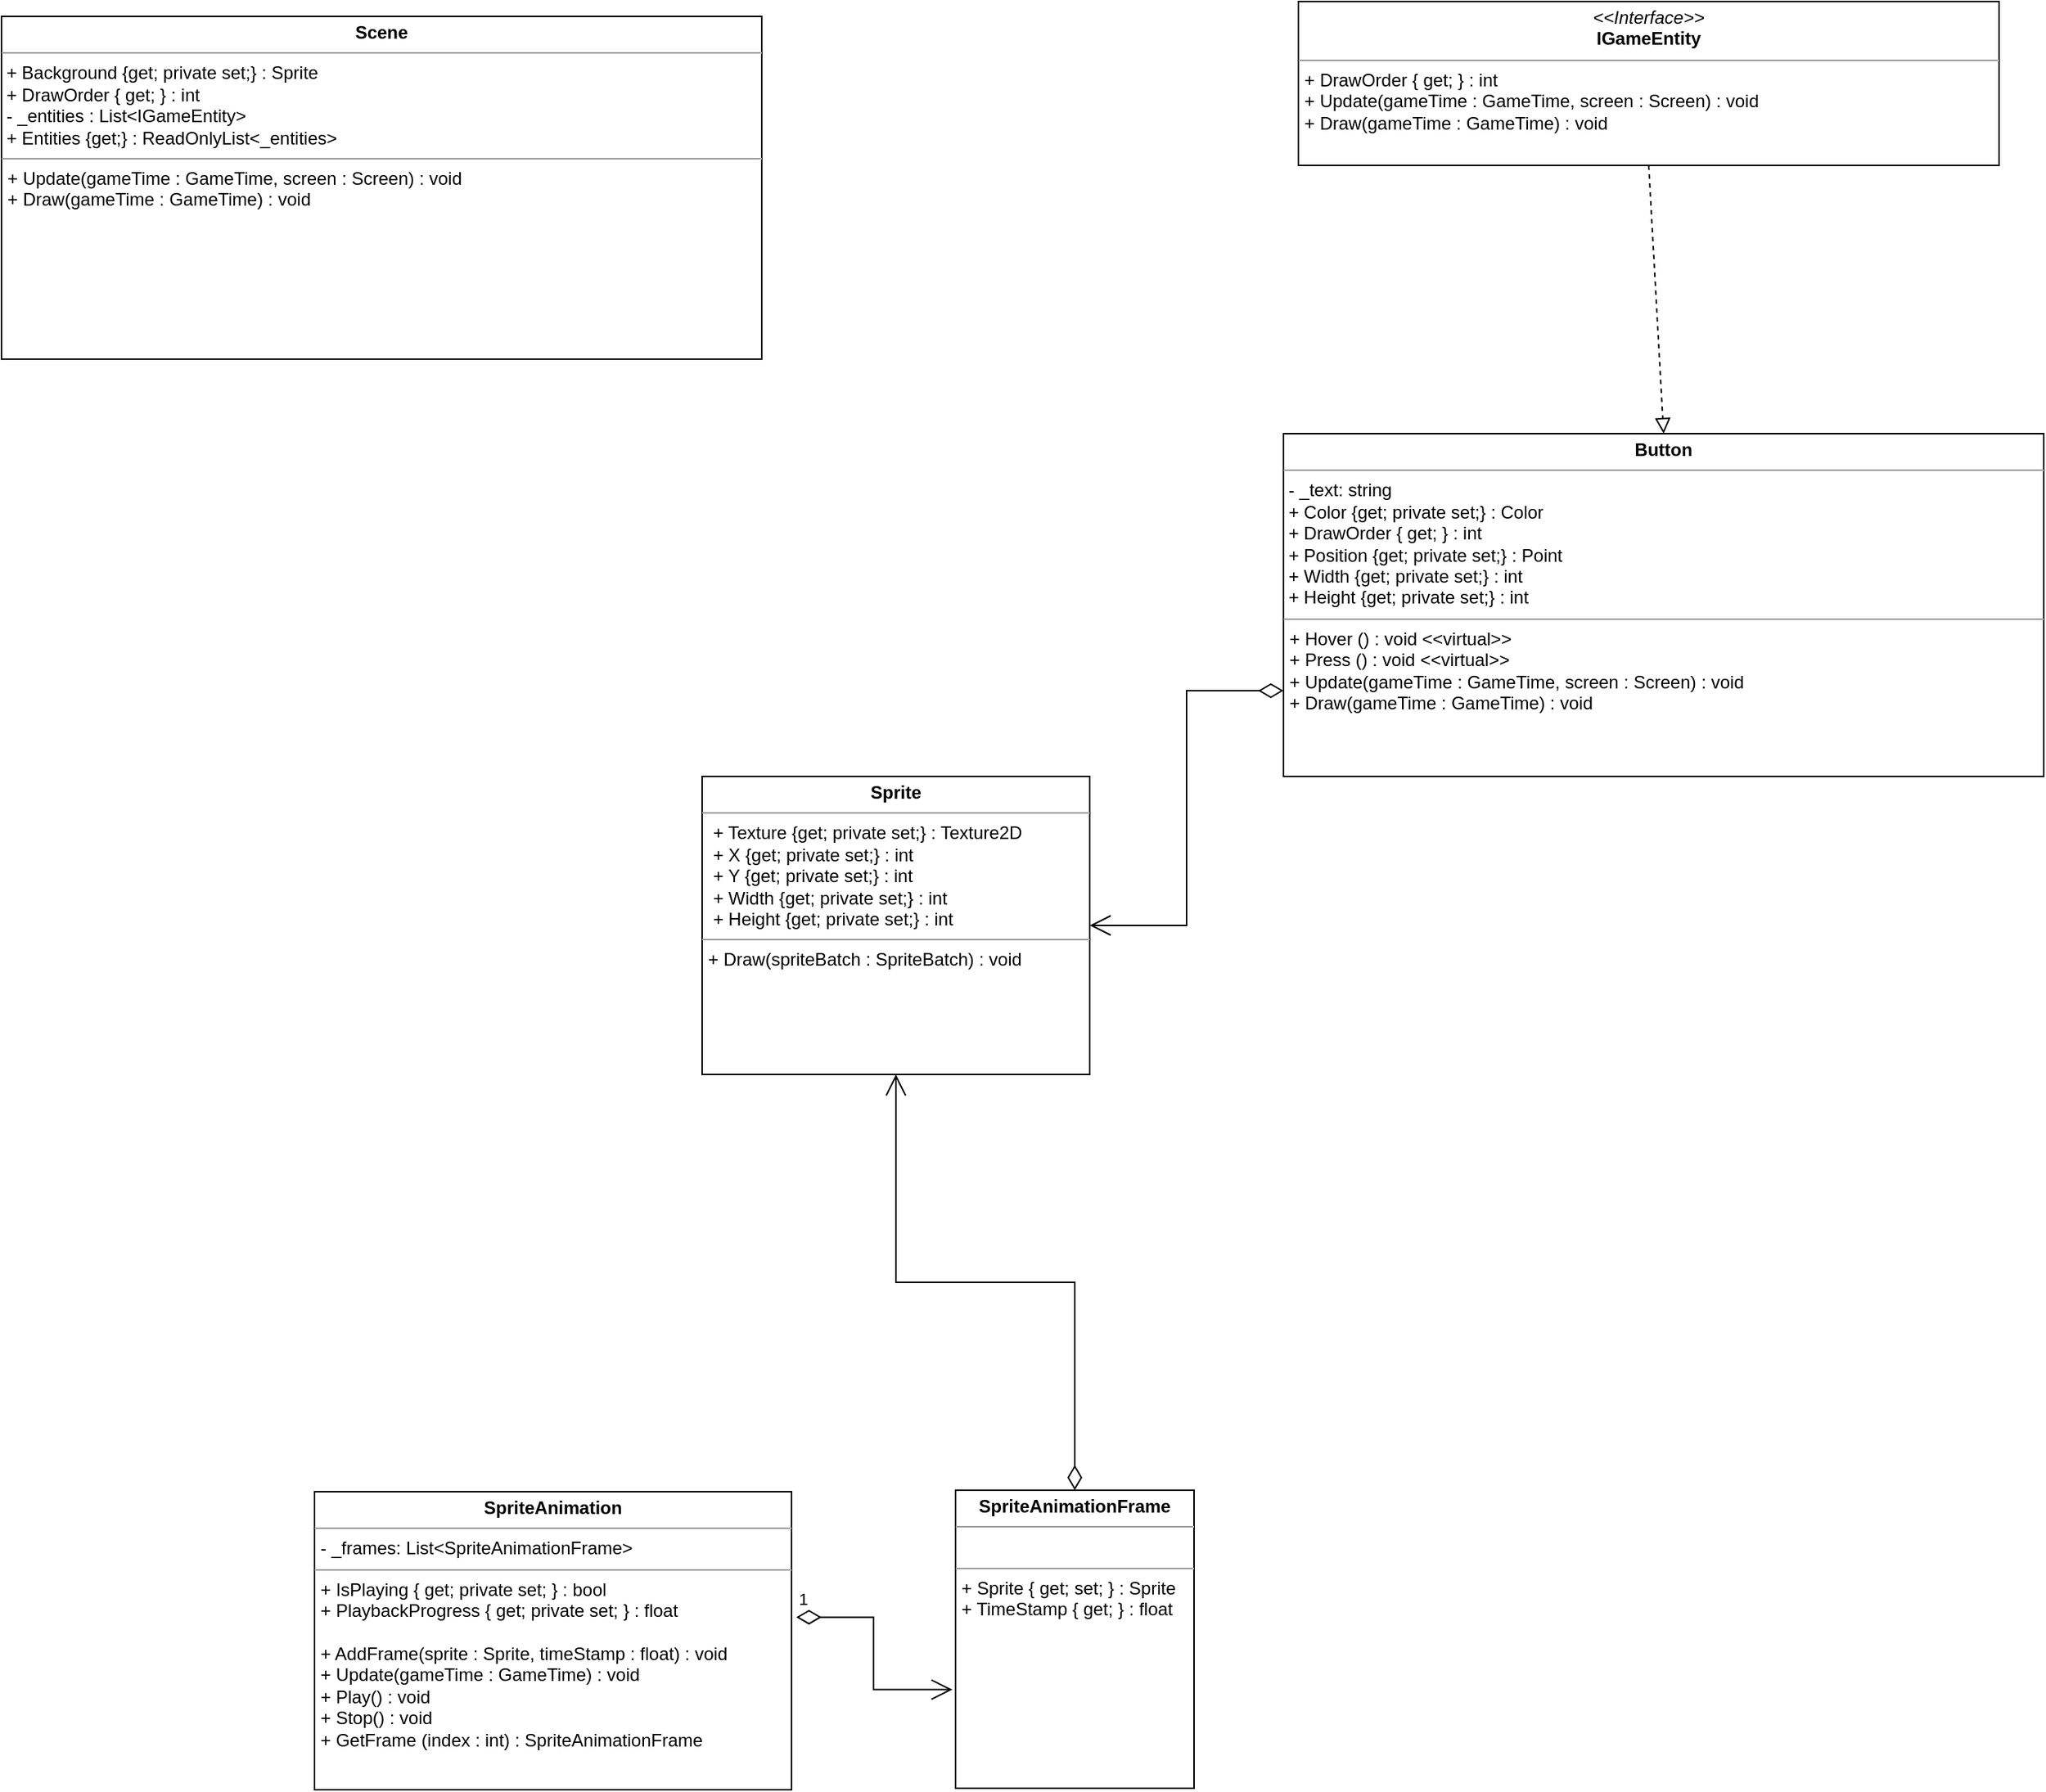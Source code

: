 <mxfile version="24.2.2" type="github">
  <diagram name="Page-1" id="Pbo5KVp6b8nxELfhfUgX">
    <mxGraphModel dx="9385" dy="2830" grid="1" gridSize="10" guides="1" tooltips="1" connect="1" arrows="1" fold="1" page="1" pageScale="1" pageWidth="827" pageHeight="1169" math="0" shadow="0">
      <root>
        <mxCell id="0" />
        <mxCell id="1" parent="0" />
        <mxCell id="FsBlV04iI5ymBEi-vBTH-1" value="&lt;p style=&quot;margin:0px;margin-top:4px;text-align:center;&quot;&gt;&lt;i&gt;&amp;lt;&amp;lt;Interface&amp;gt;&amp;gt;&lt;/i&gt;&lt;br&gt;&lt;b&gt;IGameEntity&lt;/b&gt;&lt;/p&gt;&lt;hr size=&quot;1&quot;&gt;&lt;p style=&quot;margin:0px;margin-left:4px;&quot;&gt;+ DrawOrder { get; } : int&lt;/p&gt;&lt;p style=&quot;margin:0px;margin-left:4px;&quot;&gt;+ Update(gameTime : GameTime, screen : Screen) : void&lt;/p&gt;&lt;p style=&quot;margin:0px;margin-left:4px;&quot;&gt;+ Draw(gameTime : GameTime) : void&lt;/p&gt;" style="verticalAlign=top;align=left;overflow=fill;fontSize=12;fontFamily=Helvetica;html=1;whiteSpace=wrap;" vertex="1" parent="1">
          <mxGeometry x="-2720" y="530" width="470" height="110" as="geometry" />
        </mxCell>
        <mxCell id="FsBlV04iI5ymBEi-vBTH-2" value="&lt;p style=&quot;margin:0px;margin-top:4px;text-align:center;&quot;&gt;&lt;b&gt;SpriteAnimation&lt;/b&gt;&lt;/p&gt;&lt;hr size=&quot;1&quot;&gt;&lt;p style=&quot;margin:0px;margin-left:4px;&quot;&gt;- _frames: List&amp;lt;SpriteAnimationFrame&amp;gt;&lt;/p&gt;&lt;hr size=&quot;1&quot;&gt;&lt;p style=&quot;margin:0px;margin-left:4px;&quot;&gt;+ IsPlaying { get; private set; } : bool&lt;/p&gt;&lt;p style=&quot;margin:0px;margin-left:4px;&quot;&gt;+ PlaybackProgress { get; private set; } : float&lt;/p&gt;&lt;p style=&quot;margin:0px;margin-left:4px;&quot;&gt;&lt;br&gt;&lt;/p&gt;&lt;p style=&quot;margin:0px;margin-left:4px;&quot;&gt;+ AddFrame(sprite : Sprite, timeStamp : float) : void&lt;/p&gt;&lt;p style=&quot;margin:0px;margin-left:4px;&quot;&gt;+ Update(gameTime : GameTime) : void&lt;/p&gt;&lt;p style=&quot;margin:0px;margin-left:4px;&quot;&gt;+ Play() : void&lt;/p&gt;&lt;p style=&quot;margin:0px;margin-left:4px;&quot;&gt;+ Stop() : void&lt;/p&gt;&lt;p style=&quot;margin:0px;margin-left:4px;&quot;&gt;+ GetFrame (index : int) : SpriteAnimationFrame&lt;/p&gt;" style="verticalAlign=top;align=left;overflow=fill;fontSize=12;fontFamily=Helvetica;html=1;whiteSpace=wrap;" vertex="1" parent="1">
          <mxGeometry x="-3380" y="1530" width="320" height="200" as="geometry" />
        </mxCell>
        <mxCell id="FsBlV04iI5ymBEi-vBTH-3" value="&lt;p style=&quot;margin:0px;margin-top:4px;text-align:center;&quot;&gt;&lt;b style=&quot;border-color: var(--border-color);&quot;&gt;SpriteAnimationFrame&lt;/b&gt;&lt;br&gt;&lt;/p&gt;&lt;hr size=&quot;1&quot;&gt;&lt;p style=&quot;margin:0px;margin-left:4px;&quot;&gt;&amp;nbsp;&lt;/p&gt;&lt;hr size=&quot;1&quot;&gt;&lt;p style=&quot;margin:0px;margin-left:4px;&quot;&gt;+ Sprite { get; set; } : Sprite&lt;/p&gt;&lt;p style=&quot;margin:0px;margin-left:4px;&quot;&gt;+ TimeStamp { get; } : float&lt;/p&gt;" style="verticalAlign=top;align=left;overflow=fill;fontSize=12;fontFamily=Helvetica;html=1;whiteSpace=wrap;" vertex="1" parent="1">
          <mxGeometry x="-2950" y="1529" width="160" height="200" as="geometry" />
        </mxCell>
        <mxCell id="FsBlV04iI5ymBEi-vBTH-4" value="1" style="endArrow=open;html=1;endSize=12;startArrow=diamondThin;startSize=14;startFill=0;edgeStyle=orthogonalEdgeStyle;align=left;verticalAlign=bottom;rounded=0;exitX=1.01;exitY=0.421;exitDx=0;exitDy=0;exitPerimeter=0;entryX=-0.013;entryY=0.669;entryDx=0;entryDy=0;entryPerimeter=0;" edge="1" parent="1" source="FsBlV04iI5ymBEi-vBTH-2" target="FsBlV04iI5ymBEi-vBTH-3">
          <mxGeometry x="-1" y="3" relative="1" as="geometry">
            <mxPoint x="-3000" y="1580" as="sourcePoint" />
            <mxPoint x="-2840" y="1580" as="targetPoint" />
          </mxGeometry>
        </mxCell>
        <mxCell id="FsBlV04iI5ymBEi-vBTH-5" value="&lt;p style=&quot;margin:0px;margin-top:4px;text-align:center;&quot;&gt;&lt;b&gt;Button&lt;/b&gt;&lt;/p&gt;&lt;hr size=&quot;1&quot;&gt;&lt;p style=&quot;margin:0px;margin-left:4px;&quot;&gt;&lt;/p&gt;&lt;span style=&quot;border-color: var(--border-color); text-align: center;&quot;&gt;&lt;b&gt;&amp;nbsp;&lt;/b&gt;- _text: string&lt;br&gt;&amp;nbsp;+ Color {get; private set;} : Color&lt;br&gt;&lt;/span&gt;&lt;div&gt;&lt;div&gt;&lt;span style=&quot;border-color: var(--border-color); text-align: center;&quot;&gt;&amp;nbsp;&lt;span style=&quot;text-align: left;&quot;&gt;+ DrawOrder { get; } : int&lt;/span&gt;&lt;/span&gt;&lt;/div&gt;&lt;div&gt;&lt;div style=&quot;text-align: left;&quot;&gt;&amp;nbsp;+ Position {get; private set;} : Point&lt;/div&gt;&lt;div style=&quot;text-align: left;&quot;&gt;&amp;nbsp;+ Width {get; private set;} : int&lt;/div&gt;&lt;div style=&quot;text-align: left;&quot;&gt;&amp;nbsp;+ Height {get; private set;} : int&amp;nbsp;&lt;/div&gt;&lt;hr size=&quot;1&quot;&gt;&lt;p style=&quot;margin: 0px 0px 0px 4px;&quot;&gt;+ Hover () : void &amp;lt;&amp;lt;virtual&amp;gt;&amp;gt;&lt;/p&gt;&lt;p style=&quot;margin: 0px 0px 0px 4px;&quot;&gt;+ Press () : void &amp;lt;&amp;lt;virtual&amp;gt;&amp;gt;&lt;/p&gt;&lt;p style=&quot;margin: 0px 0px 0px 4px;&quot;&gt;+ Update(gameTime : GameTime, screen : Screen) : void&lt;/p&gt;&lt;p style=&quot;margin: 0px 0px 0px 4px;&quot;&gt;+ Draw(gameTime : GameTime) : void&lt;/p&gt;&lt;/div&gt;&lt;/div&gt;" style="verticalAlign=top;align=left;overflow=fill;fontSize=12;fontFamily=Helvetica;html=1;whiteSpace=wrap;" vertex="1" parent="1">
          <mxGeometry x="-2730" y="820" width="510" height="230" as="geometry" />
        </mxCell>
        <mxCell id="FsBlV04iI5ymBEi-vBTH-6" value="" style="endArrow=open;html=1;endSize=12;startArrow=diamondThin;startSize=14;startFill=0;edgeStyle=orthogonalEdgeStyle;align=left;verticalAlign=bottom;rounded=0;exitX=0;exitY=0.75;exitDx=0;exitDy=0;entryX=1;entryY=0.5;entryDx=0;entryDy=0;" edge="1" parent="1" source="FsBlV04iI5ymBEi-vBTH-5" target="FsBlV04iI5ymBEi-vBTH-8">
          <mxGeometry x="-0.448" y="-10" relative="1" as="geometry">
            <mxPoint x="-2370" y="1090" as="sourcePoint" />
            <mxPoint x="-2830" y="1180" as="targetPoint" />
            <mxPoint as="offset" />
            <Array as="points" />
          </mxGeometry>
        </mxCell>
        <mxCell id="FsBlV04iI5ymBEi-vBTH-7" value="" style="endArrow=block;startArrow=none;endFill=0;startFill=0;endSize=8;html=1;verticalAlign=bottom;dashed=1;labelBackgroundColor=none;rounded=0;entryX=0.5;entryY=0;entryDx=0;entryDy=0;exitX=0.5;exitY=1;exitDx=0;exitDy=0;" edge="1" parent="1" source="FsBlV04iI5ymBEi-vBTH-1" target="FsBlV04iI5ymBEi-vBTH-5">
          <mxGeometry width="160" relative="1" as="geometry">
            <mxPoint x="-2435" y="950" as="sourcePoint" />
            <mxPoint x="-2650" y="750" as="targetPoint" />
            <Array as="points" />
          </mxGeometry>
        </mxCell>
        <mxCell id="FsBlV04iI5ymBEi-vBTH-8" value="&lt;p style=&quot;margin:0px;margin-top:4px;text-align:center;&quot;&gt;&lt;b style=&quot;border-color: var(--border-color);&quot;&gt;Sprite&lt;/b&gt;&lt;br&gt;&lt;/p&gt;&lt;hr size=&quot;1&quot;&gt;&lt;p style=&quot;margin:0px;margin-left:4px;&quot;&gt;&amp;nbsp;+ Texture {get; private set;} : Texture2D&lt;/p&gt;&lt;p style=&quot;margin:0px;margin-left:4px;&quot;&gt;&amp;nbsp;+ X {get; private set;} : int&lt;/p&gt;&lt;p style=&quot;margin:0px;margin-left:4px;&quot;&gt;&amp;nbsp;+ Y {get; private set;} : int&lt;/p&gt;&lt;p style=&quot;margin:0px;margin-left:4px;&quot;&gt;&amp;nbsp;+ Width {get; private set;} : int&lt;/p&gt;&lt;p style=&quot;margin:0px;margin-left:4px;&quot;&gt;&amp;nbsp;+ Height {get; private set;} : int&lt;/p&gt;&lt;hr size=&quot;1&quot;&gt;&lt;p style=&quot;margin:0px;margin-left:4px;&quot;&gt;+ Draw(spriteBatch : SpriteBatch) : void&lt;br&gt;&lt;/p&gt;" style="verticalAlign=top;align=left;overflow=fill;fontSize=12;fontFamily=Helvetica;html=1;whiteSpace=wrap;" vertex="1" parent="1">
          <mxGeometry x="-3120" y="1050" width="260" height="200" as="geometry" />
        </mxCell>
        <mxCell id="FsBlV04iI5ymBEi-vBTH-9" value="" style="endArrow=open;html=1;endSize=12;startArrow=diamondThin;startSize=14;startFill=0;edgeStyle=orthogonalEdgeStyle;align=left;verticalAlign=bottom;rounded=0;entryX=0.5;entryY=1;entryDx=0;entryDy=0;exitX=0.5;exitY=0;exitDx=0;exitDy=0;" edge="1" parent="1" source="FsBlV04iI5ymBEi-vBTH-3" target="FsBlV04iI5ymBEi-vBTH-8">
          <mxGeometry x="-0.448" y="-10" relative="1" as="geometry">
            <mxPoint x="-2740" y="1230" as="sourcePoint" />
            <mxPoint x="-2810" y="1417" as="targetPoint" />
            <mxPoint as="offset" />
            <Array as="points" />
          </mxGeometry>
        </mxCell>
        <mxCell id="FsBlV04iI5ymBEi-vBTH-10" value="&lt;p style=&quot;margin:0px;margin-top:4px;text-align:center;&quot;&gt;&lt;b&gt;Scene&lt;/b&gt;&lt;/p&gt;&lt;hr size=&quot;1&quot;&gt;&lt;p style=&quot;margin:0px;margin-left:4px;&quot;&gt;&lt;/p&gt;&lt;span style=&quot;border-color: var(--border-color); text-align: center;&quot;&gt;&amp;nbsp;+ Background {get; private set;} : Sprite&lt;br&gt;&lt;/span&gt;&lt;div&gt;&lt;div&gt;&lt;span style=&quot;border-color: var(--border-color); text-align: center;&quot;&gt;&amp;nbsp;&lt;span style=&quot;text-align: left;&quot;&gt;+ DrawOrder { get; } : int&lt;/span&gt;&lt;/span&gt;&lt;/div&gt;&lt;div&gt;&lt;div style=&quot;text-align: left;&quot;&gt;&amp;nbsp;- _entities : List&amp;lt;IGameEntity&amp;gt;&lt;br&gt;&lt;/div&gt;&lt;div style=&quot;text-align: left;&quot;&gt;&amp;nbsp;+ Entities {get;} : ReadOnlyList&amp;lt;_entities&amp;gt;&lt;/div&gt;&lt;hr size=&quot;1&quot;&gt;&lt;p style=&quot;margin: 0px 0px 0px 4px;&quot;&gt;&lt;span style=&quot;background-color: initial;&quot;&gt;+ Update(gameTime : GameTime, screen : Screen) : void&lt;/span&gt;&lt;br&gt;&lt;/p&gt;&lt;p style=&quot;margin: 0px 0px 0px 4px;&quot;&gt;+ Draw(gameTime : GameTime) : void&lt;/p&gt;&lt;/div&gt;&lt;/div&gt;" style="verticalAlign=top;align=left;overflow=fill;fontSize=12;fontFamily=Helvetica;html=1;whiteSpace=wrap;" vertex="1" parent="1">
          <mxGeometry x="-3590" y="540" width="510" height="230" as="geometry" />
        </mxCell>
      </root>
    </mxGraphModel>
  </diagram>
</mxfile>
